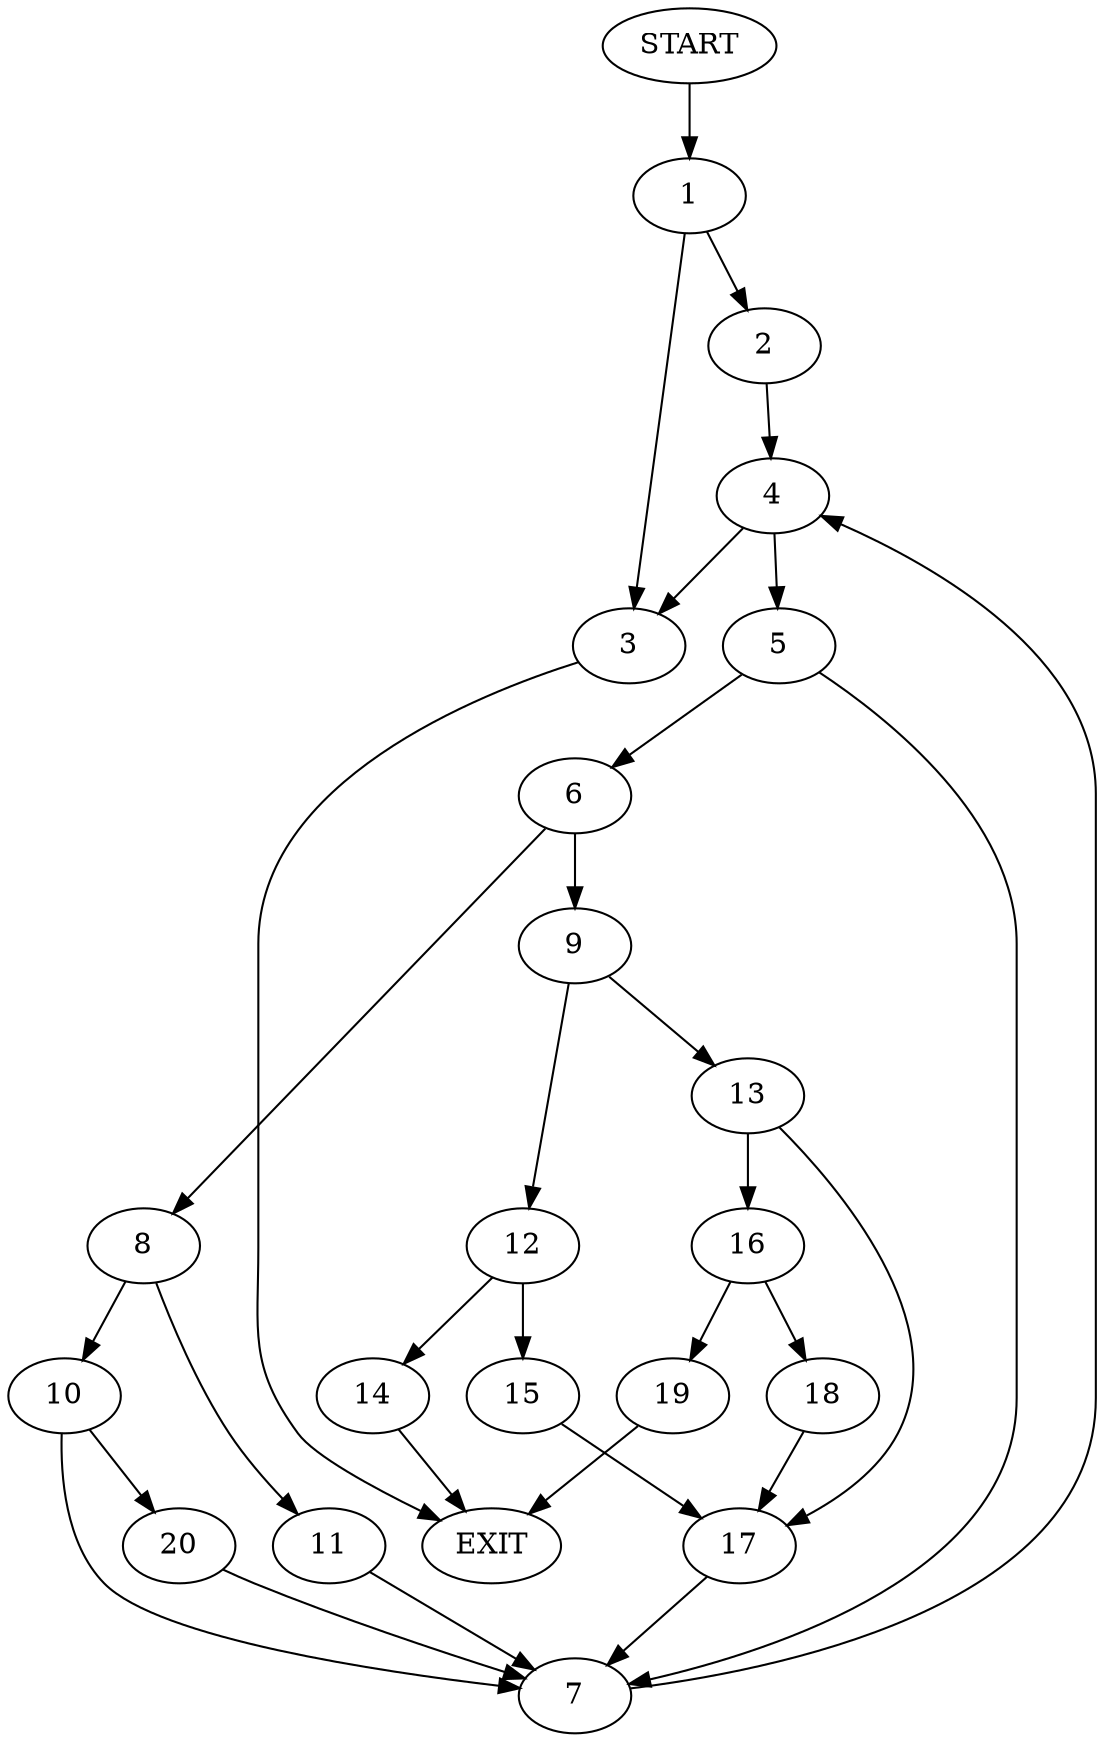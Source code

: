 digraph {
0 [label="START"]
21 [label="EXIT"]
0 -> 1
1 -> 2
1 -> 3
3 -> 21
2 -> 4
4 -> 5
4 -> 3
5 -> 6
5 -> 7
7 -> 4
6 -> 8
6 -> 9
8 -> 10
8 -> 11
9 -> 12
9 -> 13
12 -> 14
12 -> 15
13 -> 16
13 -> 17
15 -> 17
14 -> 21
17 -> 7
16 -> 18
16 -> 19
18 -> 17
19 -> 21
11 -> 7
10 -> 20
10 -> 7
20 -> 7
}
